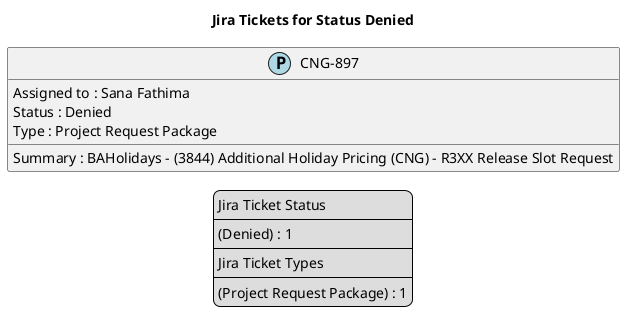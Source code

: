 @startuml
'https://plantuml.com/class-diagram

' GENERATE CLASS DIAGRAM ===========
' Generated at    : Fri May 03 10:09:59 CEST 2024

title Jira Tickets for Status Denied
hide empty members

legend
Jira Ticket Status
----
(Denied) : 1
----
Jira Ticket Types
----
(Project Request Package) : 1
end legend


' Tickets =======
class "CNG-897" << (P,lightblue) >> {
  Assigned to : Sana Fathima
  Summary : BAHolidays - (3844) Additional Holiday Pricing (CNG) - R3XX Release Slot Request
  Status : Denied
  Type : Project Request Package
}



' Links =======


@enduml
